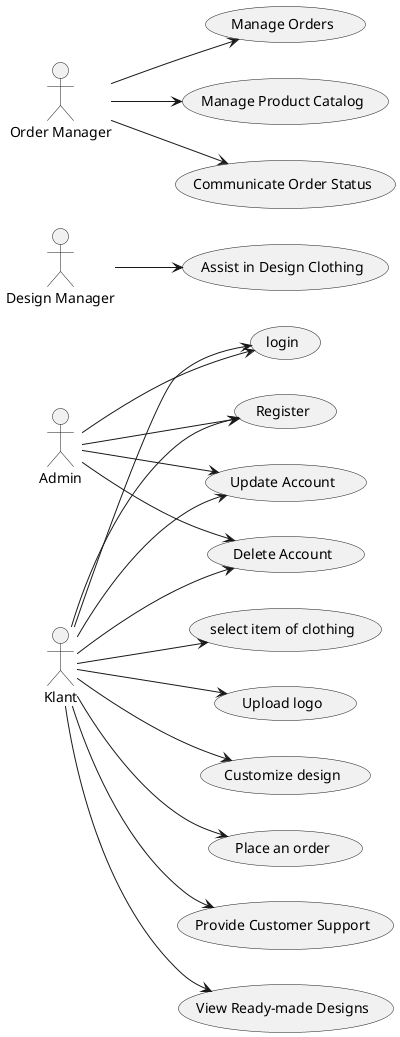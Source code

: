 @startuml
left to right direction

actor Klant
actor Admin
actor DesignManager as "Design Manager"
actor OrderManager as "Order Manager"

Klant --> (login)
Klant --> (Register)
Klant --> (Update Account)
Klant --> (Delete Account)
Klant --> (select item of clothing)
Klant --> (Upload logo)
Klant --> (Customize design)
Klant --> (Place an order)
Klant --> (Provide Customer Support)
Klant --> (View Ready-made Designs)

Admin --> (login)
Admin --> (Register)
Admin --> (Update Account)
Admin --> (Delete Account)

DesignManager --> (Assist in Design Clothing)

OrderManager --> (Manage Orders)
OrderManager --> (Manage Product Catalog)
OrderManager --> (Communicate Order Status)

@enduml
